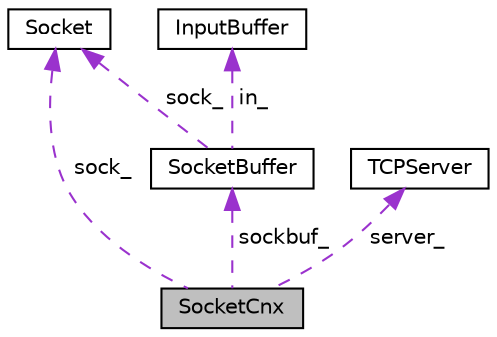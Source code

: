 digraph "SocketCnx"
{
 // LATEX_PDF_SIZE
  edge [fontname="Helvetica",fontsize="10",labelfontname="Helvetica",labelfontsize="10"];
  node [fontname="Helvetica",fontsize="10",shape=record];
  Node1 [label="SocketCnx",height=0.2,width=0.4,color="black", fillcolor="grey75", style="filled", fontcolor="black",tooltip="Connection with a given client. Each SocketCnx uses a different thread."];
  Node2 -> Node1 [dir="back",color="darkorchid3",fontsize="10",style="dashed",label=" sock_" ,fontname="Helvetica"];
  Node2 [label="Socket",height=0.2,width=0.4,color="black", fillcolor="white", style="filled",URL="$classSocket.html",tooltip=" "];
  Node3 -> Node1 [dir="back",color="darkorchid3",fontsize="10",style="dashed",label=" server_" ,fontname="Helvetica"];
  Node3 [label="TCPServer",height=0.2,width=0.4,color="black", fillcolor="white", style="filled",URL="$classTCPServer.html",tooltip="TCP/IP IPv4 server."];
  Node4 -> Node1 [dir="back",color="darkorchid3",fontsize="10",style="dashed",label=" sockbuf_" ,fontname="Helvetica"];
  Node4 [label="SocketBuffer",height=0.2,width=0.4,color="black", fillcolor="white", style="filled",URL="$classSocketBuffer.html",tooltip=" "];
  Node2 -> Node4 [dir="back",color="darkorchid3",fontsize="10",style="dashed",label=" sock_" ,fontname="Helvetica"];
  Node5 -> Node4 [dir="back",color="darkorchid3",fontsize="10",style="dashed",label=" in_" ,fontname="Helvetica"];
  Node5 [label="InputBuffer",height=0.2,width=0.4,color="black", fillcolor="white", style="filled",URL="$structInputBuffer.html",tooltip=" "];
}
